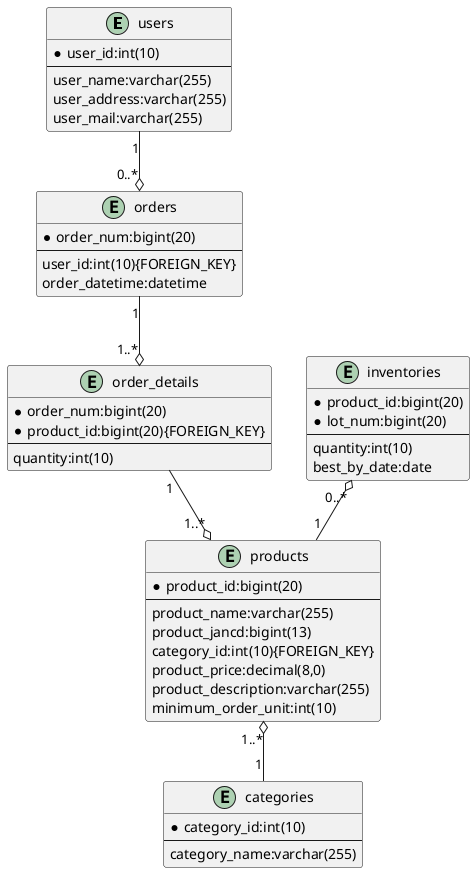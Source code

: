 @startuml ec_site
!define fk FOREIGN_KEY

' ユーザー情報を管理するエンティティ
entity "users" as user{
  *user_id:int(10)
  --
  user_name:varchar(255)
  user_address:varchar(255)
  user_mail:varchar(255)
}

' 商品情報を管理するエンティティ
entity "products" as product{
  *product_id:bigint(20)
  --
  product_name:varchar(255)
  product_jancd:bigint(13)
  category_id:int(10){fk}
  ' DECIMAL型での表示サイズは億の単位か、最大まで広げるかわからない
  product_price:decimal(8,0)
  product_description:varchar(255)
  minimum_order_unit:int(10)
}

' 商品在庫情報を管理するエンティティ
entity "inventories" as inventories{
  *product_id:bigint(20)
  *lot_num:bigint(20)
  --
  quantity:int(10)
  best_by_date:date
}

' 商品カテゴリーの情報を管理するエンティティ
entity "categories" as category{
  *category_id:int(10)
  --
  category_name:varchar(255)
}

' 注文情報を管理するエンティティ
entity "orders" as order{
  *order_num:bigint(20)
  --
  user_id:int(10){fk}
  order_datetime:datetime
}

' 注文の詳細情報を管理するエンティティ
entity "order_details" as order_detail{
  *order_num:bigint(20)
  *product_id:bigint(20){fk}
  --
  quantity:int(10)
}

user "1" --o "0..*" order
product "1..*" o-- "1" category
order "1" --o "1..*" order_detail
order_detail "1" --o "1..*" product
inventories "0..*" o-- "1" product
@enduml
